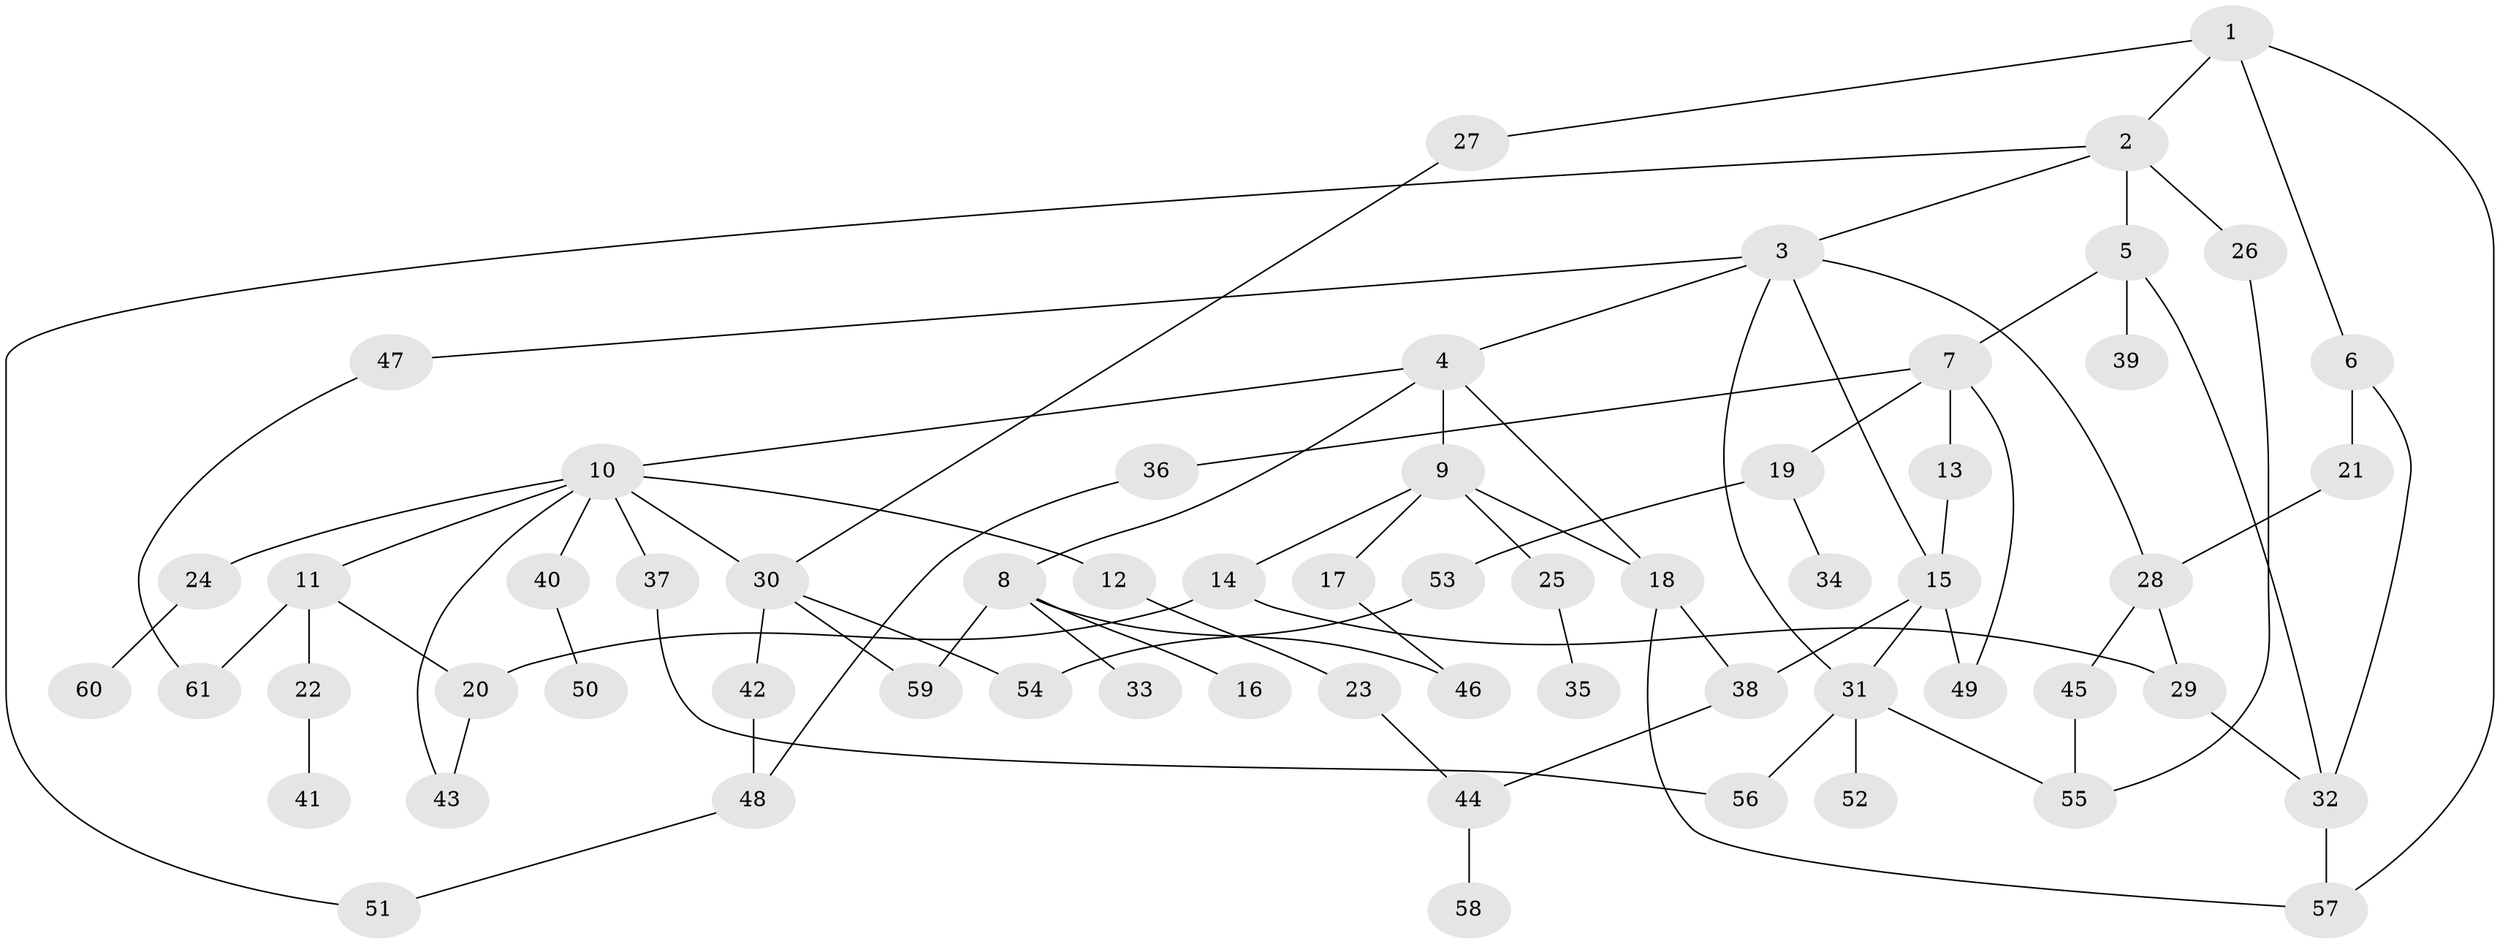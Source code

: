 // original degree distribution, {4: 0.07058823529411765, 6: 0.08235294117647059, 5: 0.058823529411764705, 3: 0.15294117647058825, 8: 0.011764705882352941, 2: 0.3176470588235294, 1: 0.3058823529411765}
// Generated by graph-tools (version 1.1) at 2025/48/03/04/25 22:48:53]
// undirected, 61 vertices, 84 edges
graph export_dot {
  node [color=gray90,style=filled];
  1;
  2;
  3;
  4;
  5;
  6;
  7;
  8;
  9;
  10;
  11;
  12;
  13;
  14;
  15;
  16;
  17;
  18;
  19;
  20;
  21;
  22;
  23;
  24;
  25;
  26;
  27;
  28;
  29;
  30;
  31;
  32;
  33;
  34;
  35;
  36;
  37;
  38;
  39;
  40;
  41;
  42;
  43;
  44;
  45;
  46;
  47;
  48;
  49;
  50;
  51;
  52;
  53;
  54;
  55;
  56;
  57;
  58;
  59;
  60;
  61;
  1 -- 2 [weight=1.0];
  1 -- 6 [weight=1.0];
  1 -- 27 [weight=1.0];
  1 -- 57 [weight=1.0];
  2 -- 3 [weight=1.0];
  2 -- 5 [weight=1.0];
  2 -- 26 [weight=1.0];
  2 -- 51 [weight=1.0];
  3 -- 4 [weight=1.0];
  3 -- 15 [weight=1.0];
  3 -- 28 [weight=1.0];
  3 -- 31 [weight=1.0];
  3 -- 47 [weight=1.0];
  4 -- 8 [weight=1.0];
  4 -- 9 [weight=1.0];
  4 -- 10 [weight=1.0];
  4 -- 18 [weight=1.0];
  5 -- 7 [weight=1.0];
  5 -- 32 [weight=1.0];
  5 -- 39 [weight=1.0];
  6 -- 21 [weight=1.0];
  6 -- 32 [weight=1.0];
  7 -- 13 [weight=1.0];
  7 -- 19 [weight=1.0];
  7 -- 36 [weight=1.0];
  7 -- 49 [weight=1.0];
  8 -- 16 [weight=1.0];
  8 -- 33 [weight=1.0];
  8 -- 46 [weight=1.0];
  8 -- 59 [weight=1.0];
  9 -- 14 [weight=1.0];
  9 -- 17 [weight=1.0];
  9 -- 18 [weight=1.0];
  9 -- 25 [weight=1.0];
  10 -- 11 [weight=1.0];
  10 -- 12 [weight=1.0];
  10 -- 24 [weight=1.0];
  10 -- 30 [weight=1.0];
  10 -- 37 [weight=1.0];
  10 -- 40 [weight=1.0];
  10 -- 43 [weight=1.0];
  11 -- 20 [weight=1.0];
  11 -- 22 [weight=1.0];
  11 -- 61 [weight=1.0];
  12 -- 23 [weight=1.0];
  13 -- 15 [weight=1.0];
  14 -- 20 [weight=1.0];
  14 -- 29 [weight=1.0];
  15 -- 31 [weight=1.0];
  15 -- 38 [weight=1.0];
  15 -- 49 [weight=1.0];
  17 -- 46 [weight=1.0];
  18 -- 38 [weight=1.0];
  18 -- 57 [weight=1.0];
  19 -- 34 [weight=1.0];
  19 -- 53 [weight=1.0];
  20 -- 43 [weight=1.0];
  21 -- 28 [weight=1.0];
  22 -- 41 [weight=1.0];
  23 -- 44 [weight=1.0];
  24 -- 60 [weight=1.0];
  25 -- 35 [weight=1.0];
  26 -- 55 [weight=1.0];
  27 -- 30 [weight=1.0];
  28 -- 29 [weight=1.0];
  28 -- 45 [weight=1.0];
  29 -- 32 [weight=1.0];
  30 -- 42 [weight=1.0];
  30 -- 54 [weight=1.0];
  30 -- 59 [weight=1.0];
  31 -- 52 [weight=1.0];
  31 -- 55 [weight=1.0];
  31 -- 56 [weight=1.0];
  32 -- 57 [weight=1.0];
  36 -- 48 [weight=1.0];
  37 -- 56 [weight=1.0];
  38 -- 44 [weight=1.0];
  40 -- 50 [weight=1.0];
  42 -- 48 [weight=1.0];
  44 -- 58 [weight=1.0];
  45 -- 55 [weight=1.0];
  47 -- 61 [weight=1.0];
  48 -- 51 [weight=1.0];
  53 -- 54 [weight=1.0];
}
